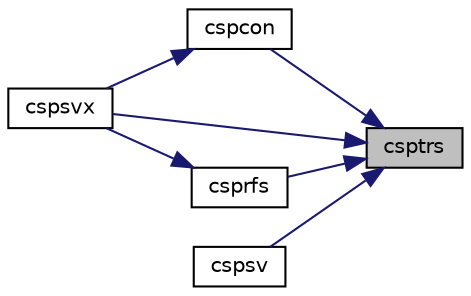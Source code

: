 digraph "csptrs"
{
 // LATEX_PDF_SIZE
  edge [fontname="Helvetica",fontsize="10",labelfontname="Helvetica",labelfontsize="10"];
  node [fontname="Helvetica",fontsize="10",shape=record];
  rankdir="RL";
  Node1 [label="csptrs",height=0.2,width=0.4,color="black", fillcolor="grey75", style="filled", fontcolor="black",tooltip="CSPTRS"];
  Node1 -> Node2 [dir="back",color="midnightblue",fontsize="10",style="solid",fontname="Helvetica"];
  Node2 [label="cspcon",height=0.2,width=0.4,color="black", fillcolor="white", style="filled",URL="$cspcon_8f.html#ac22688b3dab3d5ad0c0350dbb65f333b",tooltip="CSPCON"];
  Node2 -> Node3 [dir="back",color="midnightblue",fontsize="10",style="solid",fontname="Helvetica"];
  Node3 [label="cspsvx",height=0.2,width=0.4,color="black", fillcolor="white", style="filled",URL="$cspsvx_8f.html#a12bd3808d80a7cb18018727759ea4160",tooltip="CSPSVX computes the solution to system of linear equations A * X = B for OTHER matrices"];
  Node1 -> Node4 [dir="back",color="midnightblue",fontsize="10",style="solid",fontname="Helvetica"];
  Node4 [label="csprfs",height=0.2,width=0.4,color="black", fillcolor="white", style="filled",URL="$csprfs_8f.html#a7d3d6c6fadecbc5844cd0685bed4f027",tooltip="CSPRFS"];
  Node4 -> Node3 [dir="back",color="midnightblue",fontsize="10",style="solid",fontname="Helvetica"];
  Node1 -> Node5 [dir="back",color="midnightblue",fontsize="10",style="solid",fontname="Helvetica"];
  Node5 [label="cspsv",height=0.2,width=0.4,color="black", fillcolor="white", style="filled",URL="$cspsv_8f.html#ab0d2ee938ae925364b77e81737b48067",tooltip="CSPSV computes the solution to system of linear equations A * X = B for OTHER matrices"];
  Node1 -> Node3 [dir="back",color="midnightblue",fontsize="10",style="solid",fontname="Helvetica"];
}
